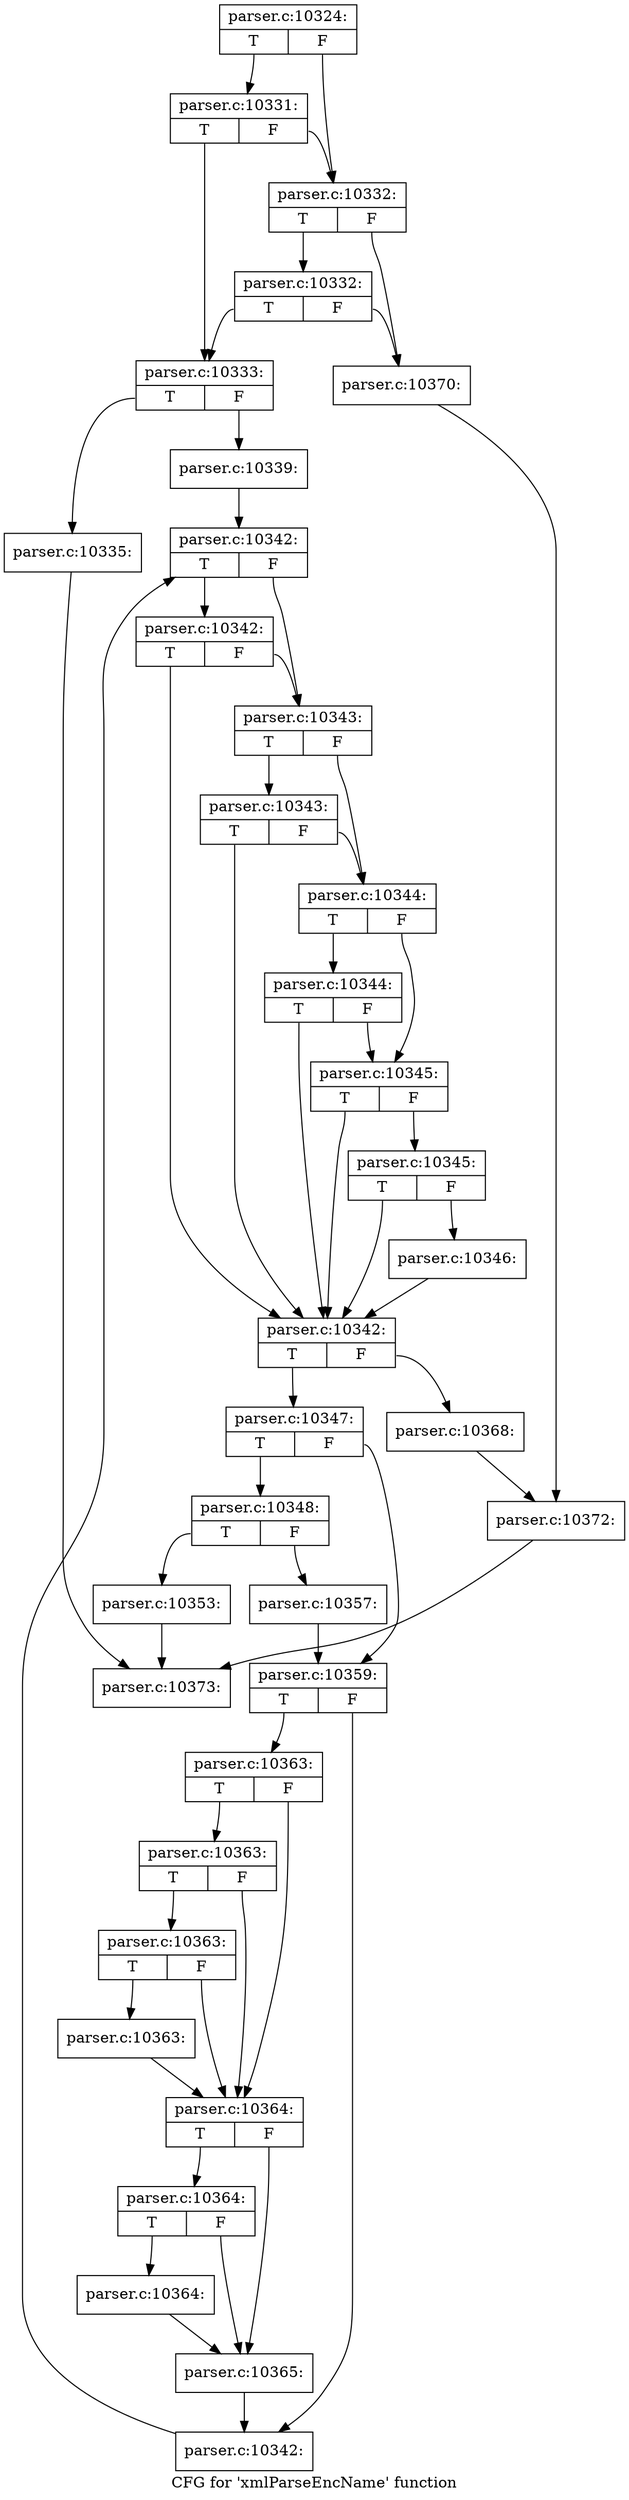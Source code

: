 digraph "CFG for 'xmlParseEncName' function" {
	label="CFG for 'xmlParseEncName' function";

	Node0x47c9440 [shape=record,label="{parser.c:10324:|{<s0>T|<s1>F}}"];
	Node0x47c9440:s0 -> Node0x47e3c70;
	Node0x47c9440:s1 -> Node0x47e3bf0;
	Node0x47e3c70 [shape=record,label="{parser.c:10331:|{<s0>T|<s1>F}}"];
	Node0x47e3c70:s0 -> Node0x47e3b00;
	Node0x47e3c70:s1 -> Node0x47e3bf0;
	Node0x47e3bf0 [shape=record,label="{parser.c:10332:|{<s0>T|<s1>F}}"];
	Node0x47e3bf0:s0 -> Node0x47e4210;
	Node0x47e3bf0:s1 -> Node0x47e3ba0;
	Node0x47e4210 [shape=record,label="{parser.c:10332:|{<s0>T|<s1>F}}"];
	Node0x47e4210:s0 -> Node0x47e3b00;
	Node0x47e4210:s1 -> Node0x47e3ba0;
	Node0x47e3b00 [shape=record,label="{parser.c:10333:|{<s0>T|<s1>F}}"];
	Node0x47e3b00:s0 -> Node0x47e4c70;
	Node0x47e3b00:s1 -> Node0x47e4cc0;
	Node0x47e4c70 [shape=record,label="{parser.c:10335:}"];
	Node0x47e4c70 -> Node0x47e2770;
	Node0x47e4cc0 [shape=record,label="{parser.c:10339:}"];
	Node0x47e4cc0 -> Node0x47e5c80;
	Node0x47e5c80 [shape=record,label="{parser.c:10342:|{<s0>T|<s1>F}}"];
	Node0x47e5c80:s0 -> Node0x47e61c0;
	Node0x47e5c80:s1 -> Node0x47e6140;
	Node0x47e61c0 [shape=record,label="{parser.c:10342:|{<s0>T|<s1>F}}"];
	Node0x47e61c0:s0 -> Node0x47e5f20;
	Node0x47e61c0:s1 -> Node0x47e6140;
	Node0x47e6140 [shape=record,label="{parser.c:10343:|{<s0>T|<s1>F}}"];
	Node0x47e6140:s0 -> Node0x47e6660;
	Node0x47e6140:s1 -> Node0x47e60c0;
	Node0x47e6660 [shape=record,label="{parser.c:10343:|{<s0>T|<s1>F}}"];
	Node0x47e6660:s0 -> Node0x47e5f20;
	Node0x47e6660:s1 -> Node0x47e60c0;
	Node0x47e60c0 [shape=record,label="{parser.c:10344:|{<s0>T|<s1>F}}"];
	Node0x47e60c0:s0 -> Node0x47e6ba0;
	Node0x47e60c0:s1 -> Node0x47e6040;
	Node0x47e6ba0 [shape=record,label="{parser.c:10344:|{<s0>T|<s1>F}}"];
	Node0x47e6ba0:s0 -> Node0x47e5f20;
	Node0x47e6ba0:s1 -> Node0x47e6040;
	Node0x47e6040 [shape=record,label="{parser.c:10345:|{<s0>T|<s1>F}}"];
	Node0x47e6040:s0 -> Node0x47e5f20;
	Node0x47e6040:s1 -> Node0x47e5fc0;
	Node0x47e5fc0 [shape=record,label="{parser.c:10345:|{<s0>T|<s1>F}}"];
	Node0x47e5fc0:s0 -> Node0x47e5f20;
	Node0x47e5fc0:s1 -> Node0x47e5f70;
	Node0x47e5f70 [shape=record,label="{parser.c:10346:}"];
	Node0x47e5f70 -> Node0x47e5f20;
	Node0x47e5f20 [shape=record,label="{parser.c:10342:|{<s0>T|<s1>F}}"];
	Node0x47e5f20:s0 -> Node0x47e75a0;
	Node0x47e5f20:s1 -> Node0x47e5ea0;
	Node0x47e75a0 [shape=record,label="{parser.c:10347:|{<s0>T|<s1>F}}"];
	Node0x47e75a0:s0 -> Node0x47e7b20;
	Node0x47e75a0:s1 -> Node0x47e7b70;
	Node0x47e7b20 [shape=record,label="{parser.c:10348:|{<s0>T|<s1>F}}"];
	Node0x47e7b20:s0 -> Node0x47e8910;
	Node0x47e7b20:s1 -> Node0x47e8960;
	Node0x47e8910 [shape=record,label="{parser.c:10353:}"];
	Node0x47e8910 -> Node0x47e2770;
	Node0x47e8960 [shape=record,label="{parser.c:10357:}"];
	Node0x47e8960 -> Node0x47e7b70;
	Node0x47e7b70 [shape=record,label="{parser.c:10359:|{<s0>T|<s1>F}}"];
	Node0x47e7b70:s0 -> Node0x47e9da0;
	Node0x47e7b70:s1 -> Node0x47e9df0;
	Node0x47e9da0 [shape=record,label="{parser.c:10363:|{<s0>T|<s1>F}}"];
	Node0x47e9da0:s0 -> Node0x47ea300;
	Node0x47e9da0:s1 -> Node0x47ea230;
	Node0x47ea300 [shape=record,label="{parser.c:10363:|{<s0>T|<s1>F}}"];
	Node0x47ea300:s0 -> Node0x47ea280;
	Node0x47ea300:s1 -> Node0x47ea230;
	Node0x47ea280 [shape=record,label="{parser.c:10363:|{<s0>T|<s1>F}}"];
	Node0x47ea280:s0 -> Node0x47ea1e0;
	Node0x47ea280:s1 -> Node0x47ea230;
	Node0x47ea1e0 [shape=record,label="{parser.c:10363:}"];
	Node0x47ea1e0 -> Node0x47ea230;
	Node0x47ea230 [shape=record,label="{parser.c:10364:|{<s0>T|<s1>F}}"];
	Node0x47ea230:s0 -> Node0x47eb5e0;
	Node0x47ea230:s1 -> Node0x47eb590;
	Node0x47eb5e0 [shape=record,label="{parser.c:10364:|{<s0>T|<s1>F}}"];
	Node0x47eb5e0:s0 -> Node0x47eb540;
	Node0x47eb5e0:s1 -> Node0x47eb590;
	Node0x47eb540 [shape=record,label="{parser.c:10364:}"];
	Node0x47eb540 -> Node0x47eb590;
	Node0x47eb590 [shape=record,label="{parser.c:10365:}"];
	Node0x47eb590 -> Node0x47e9df0;
	Node0x47e9df0 [shape=record,label="{parser.c:10342:}"];
	Node0x47e9df0 -> Node0x47e5c80;
	Node0x47e5ea0 [shape=record,label="{parser.c:10368:}"];
	Node0x47e5ea0 -> Node0x47e3b50;
	Node0x47e3ba0 [shape=record,label="{parser.c:10370:}"];
	Node0x47e3ba0 -> Node0x47e3b50;
	Node0x47e3b50 [shape=record,label="{parser.c:10372:}"];
	Node0x47e3b50 -> Node0x47e2770;
	Node0x47e2770 [shape=record,label="{parser.c:10373:}"];
}
